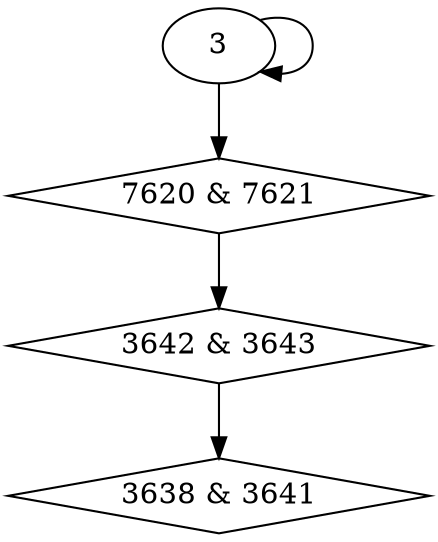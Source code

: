 digraph {
0 [label = "3638 & 3641", shape = diamond];
1 [label = "3642 & 3643", shape = diamond];
2 [label = "7620 & 7621", shape = diamond];
1 -> 0;
2 -> 1;
3 -> 2;
3 -> 3;
}
